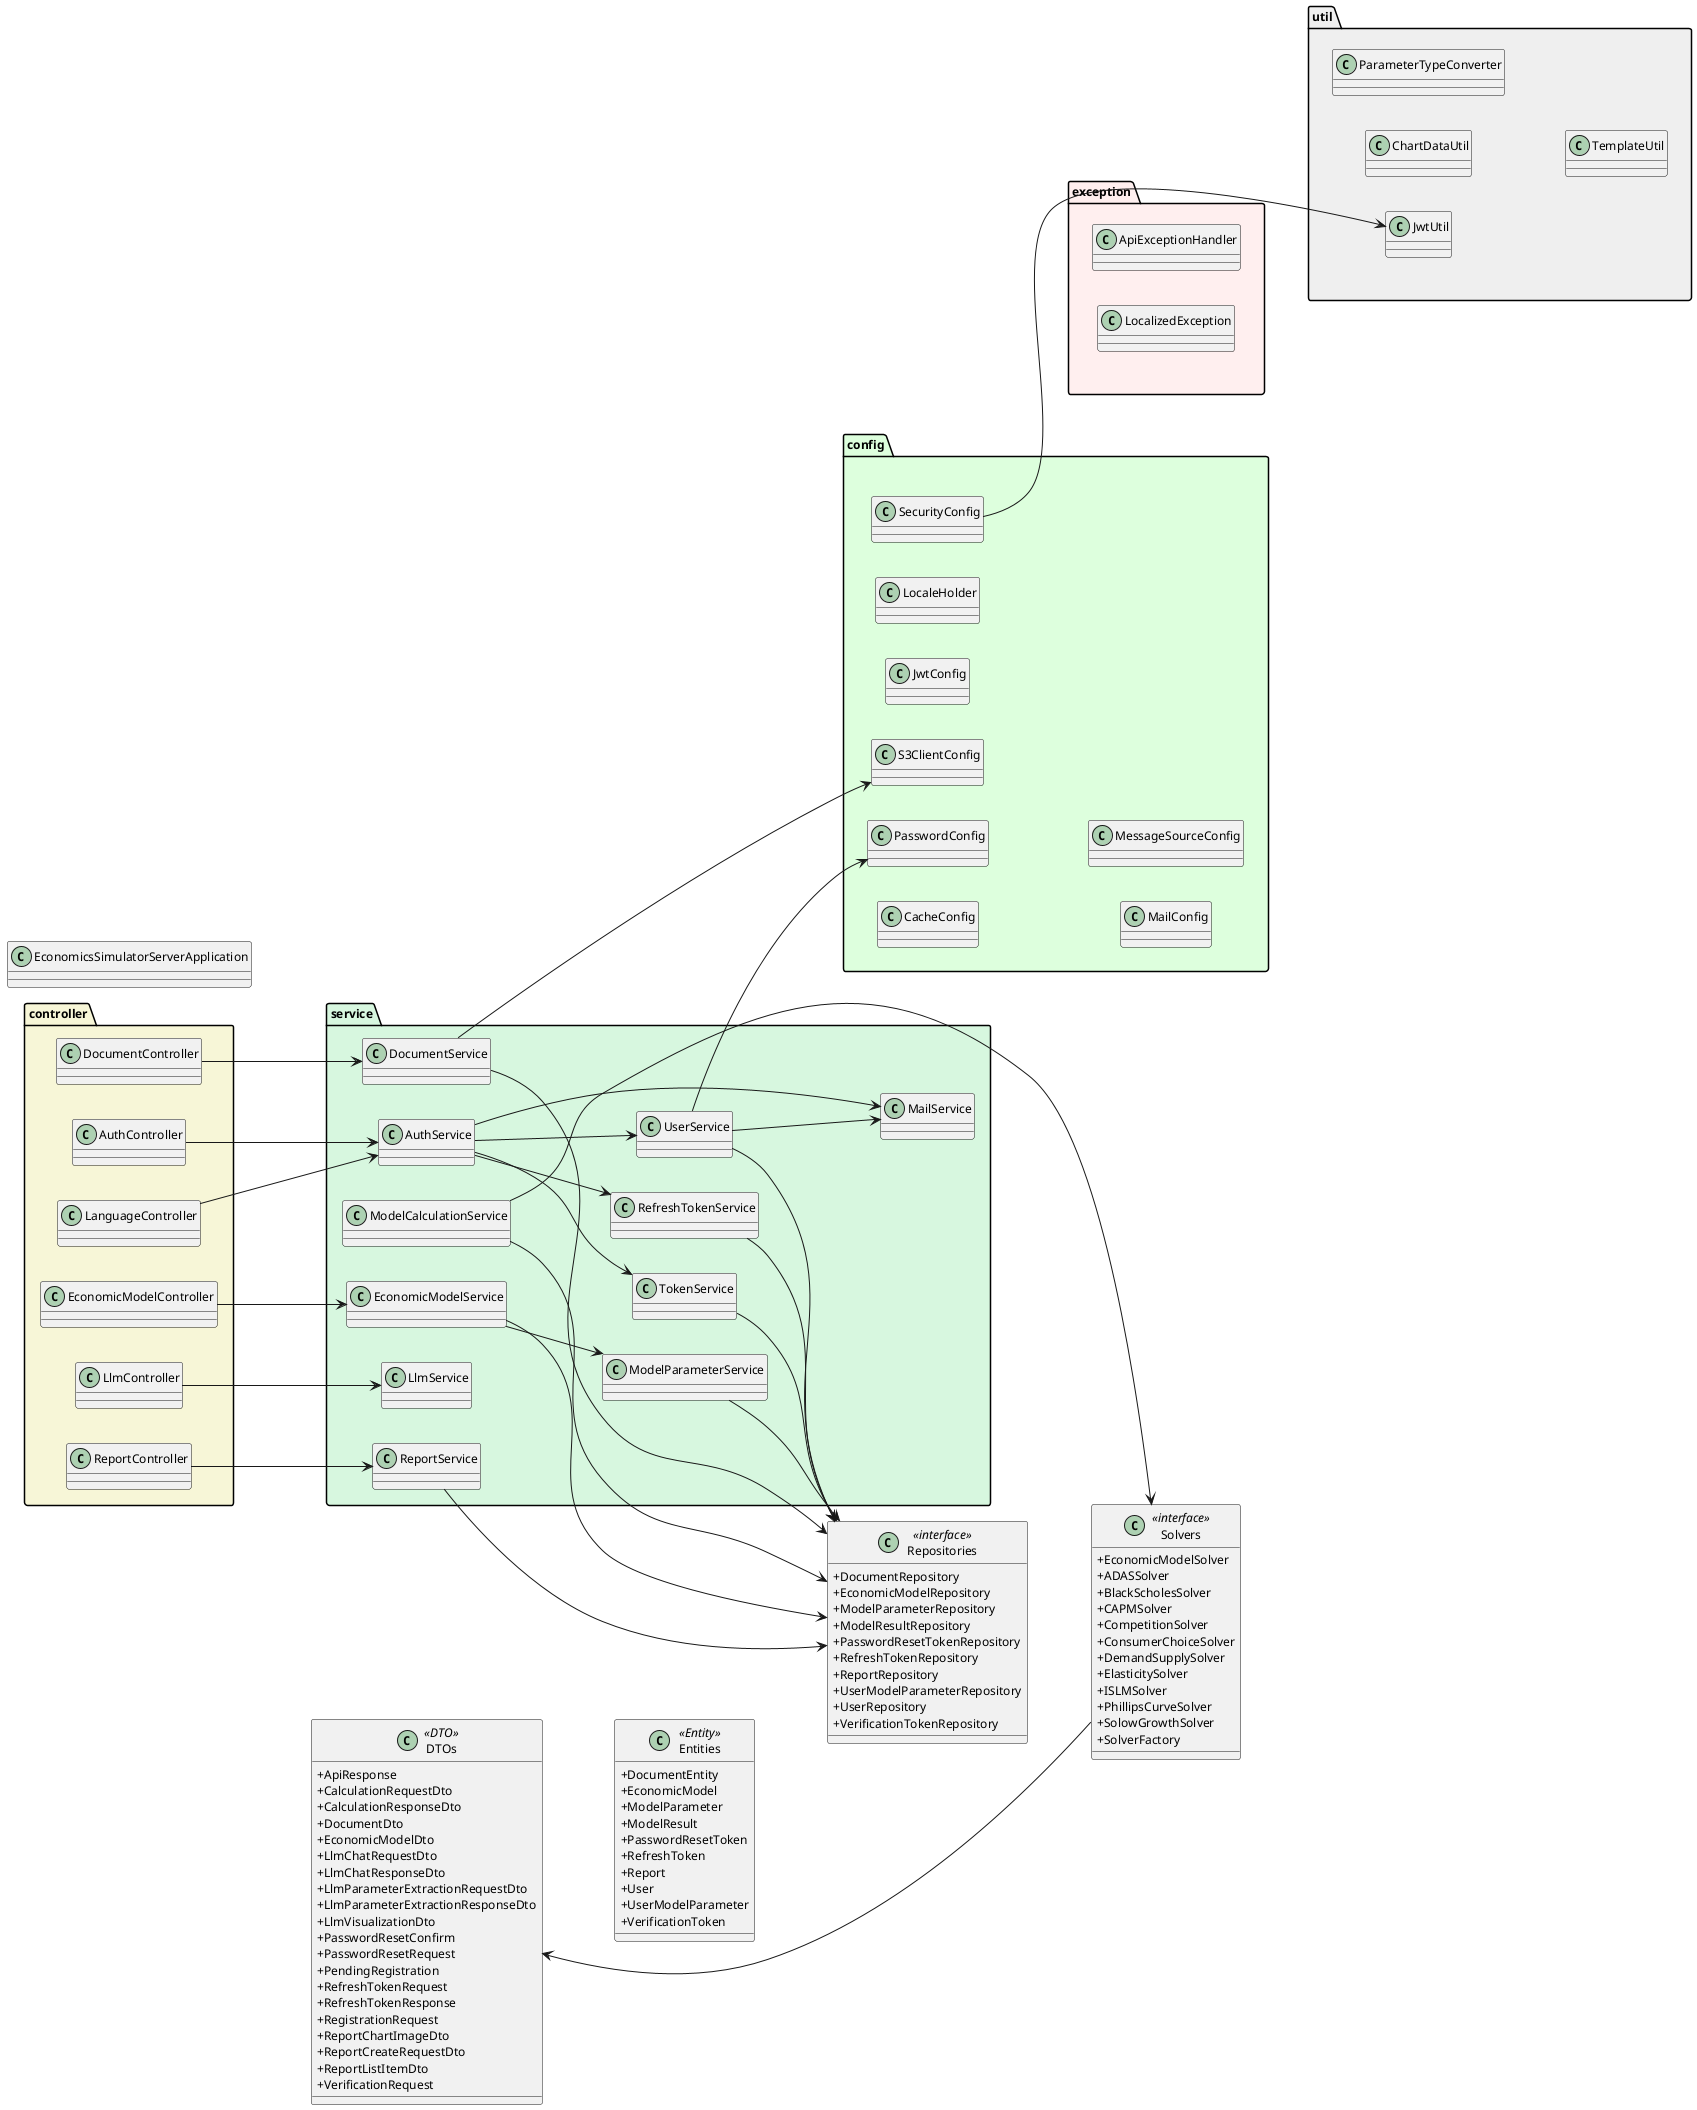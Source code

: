 @startuml
left to right direction
skinparam defaultFontName "Times New Roman"
skinparam defaultFontSize 12
skinparam packageTitleAlignment left
skinparam classAttributeIconSize 0

' Верхний ряд: технические пакеты
package "config" #DDFFDD {
  class CacheConfig
  class JwtConfig
  class LocaleHolder
  class MailConfig
  class MessageSourceConfig
  class PasswordConfig
  class S3ClientConfig
  class SecurityConfig
}

package "exception" #FFEFEF {
  class ApiExceptionHandler
  class LocalizedException
}

package "util" #EFEFEF {
  class ChartDataUtil
  class JwtUtil
  class ParameterTypeConverter
  class TemplateUtil
}

' Выровнять config, exception, util в одну линию
config -[hidden]-> exception
exception -[hidden]-> util

' Центральный блок: контроллеры и сервисы
package "controller" #F7F6D7 {
  class AuthController
  class DocumentController
  class EconomicModelController
  class LanguageController
  class LlmController
  class ReportController
}
package "service" #D7F7DF {
  class AuthService
  class DocumentService
  class EconomicModelService
  class LlmService
  class MailService
  class ModelCalculationService
  class ModelParameterService
  class RefreshTokenService
  class ReportService
  class TokenService
  class UserService
}

class EconomicsSimulatorServerApplication

' Нижний ряд: агрегаторы данных и вычислений
class DTOs <<DTO>> {
  + ApiResponse
  + CalculationRequestDto
  + CalculationResponseDto
  + DocumentDto
  + EconomicModelDto
  + LlmChatRequestDto
  + LlmChatResponseDto
  + LlmParameterExtractionRequestDto
  + LlmParameterExtractionResponseDto
  + LlmVisualizationDto
  + PasswordResetConfirm
  + PasswordResetRequest
  + PendingRegistration
  + RefreshTokenRequest
  + RefreshTokenResponse
  + RegistrationRequest
  + ReportChartImageDto
  + ReportCreateRequestDto
  + ReportListItemDto
  + VerificationRequest
}
class Entities <<Entity>> {
  + DocumentEntity
  + EconomicModel
  + ModelParameter
  + ModelResult
  + PasswordResetToken
  + RefreshToken
  + Report
  + User
  + UserModelParameter
  + VerificationToken
}
class Repositories <<interface>> {
  + DocumentRepository
  + EconomicModelRepository
  + ModelParameterRepository
  + ModelResultRepository
  + PasswordResetTokenRepository
  + RefreshTokenRepository
  + ReportRepository
  + UserModelParameterRepository
  + UserRepository
  + VerificationTokenRepository
}
class Solvers <<interface>> {
  + EconomicModelSolver
  + ADASSolver
  + BlackScholesSolver
  + CAPMSolver
  + CompetitionSolver
  + ConsumerChoiceSolver
  + DemandSupplySolver
  + ElasticitySolver
  + ISLMSolver
  + PhillipsCurveSolver
  + SolowGrowthSolver
  + SolverFactory
}

' --- Выравнивание нижнего ряда для симметрии ---
DTOs -[hidden]-> Entities
Entities -[hidden]-> Repositories
Repositories -[hidden]-> Solvers

' --- Основные связи ---
AuthController --> AuthService
DocumentController --> DocumentService
EconomicModelController --> EconomicModelService
LanguageController --> AuthService
LlmController --> LlmService
ReportController --> ReportService

AuthService --> UserService
AuthService --> TokenService
AuthService --> RefreshTokenService
AuthService --> MailService

DocumentService --> Repositories
DocumentService --> S3ClientConfig

UserService --> Repositories
UserService --> PasswordConfig
UserService --> MailService

EconomicModelService --> Repositories
EconomicModelService --> ModelParameterService

ModelCalculationService --> Repositories
ModelCalculationService --> Solvers

ModelParameterService --> Repositories

RefreshTokenService --> Repositories
ReportService --> Repositories
TokenService --> Repositories

Solvers --> DTOs

SecurityConfig --> JwtUtil

@enduml
